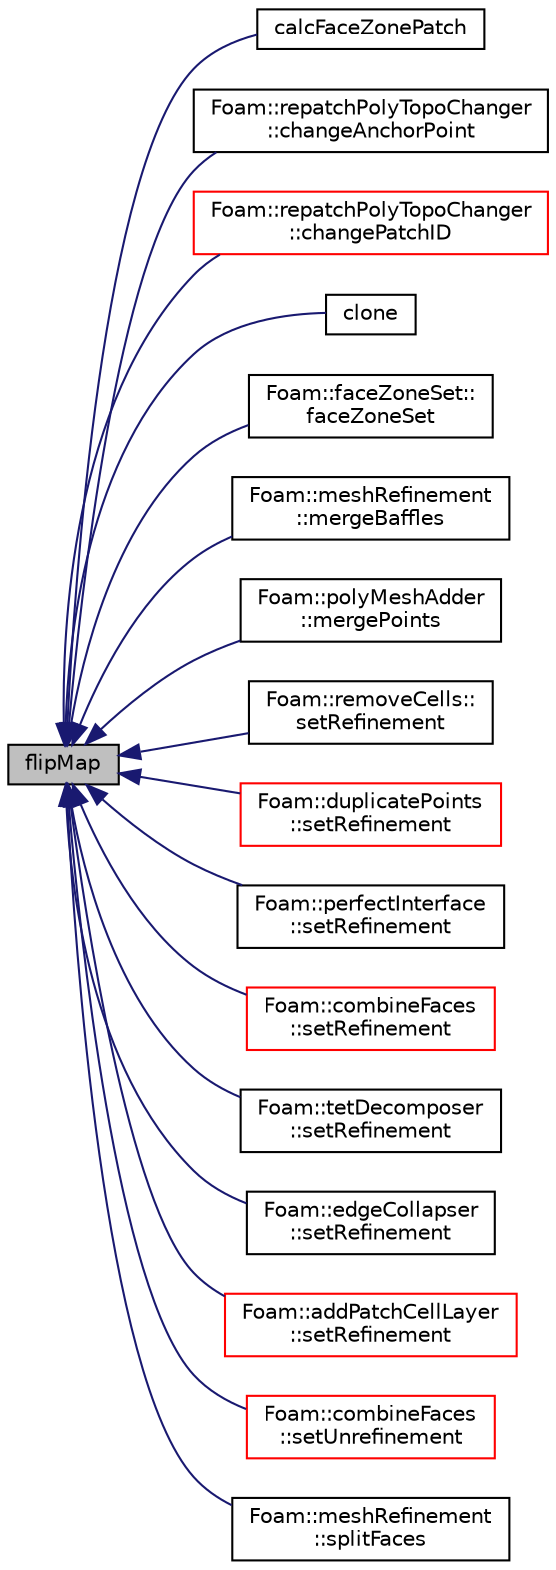 digraph "flipMap"
{
  bgcolor="transparent";
  edge [fontname="Helvetica",fontsize="10",labelfontname="Helvetica",labelfontsize="10"];
  node [fontname="Helvetica",fontsize="10",shape=record];
  rankdir="LR";
  Node1 [label="flipMap",height=0.2,width=0.4,color="black", fillcolor="grey75", style="filled", fontcolor="black"];
  Node1 -> Node2 [dir="back",color="midnightblue",fontsize="10",style="solid",fontname="Helvetica"];
  Node2 [label="calcFaceZonePatch",height=0.2,width=0.4,color="black",URL="$a00735.html#a99cc17fa2bcb40c1c96edf4a63d586a8",tooltip="Build primitive patch. "];
  Node1 -> Node3 [dir="back",color="midnightblue",fontsize="10",style="solid",fontname="Helvetica"];
  Node3 [label="Foam::repatchPolyTopoChanger\l::changeAnchorPoint",height=0.2,width=0.4,color="black",URL="$a02150.html#a085eccc1946391439db822d350f1702e",tooltip="Change anchor point (zero&#39;th point of face) for a boundary face. "];
  Node1 -> Node4 [dir="back",color="midnightblue",fontsize="10",style="solid",fontname="Helvetica"];
  Node4 [label="Foam::repatchPolyTopoChanger\l::changePatchID",height=0.2,width=0.4,color="red",URL="$a02150.html#a0e422d65d38d06483bef5c596b607eb2",tooltip="Change patch ID for a boundary face. Note: patchID should be in new. "];
  Node1 -> Node5 [dir="back",color="midnightblue",fontsize="10",style="solid",fontname="Helvetica"];
  Node5 [label="clone",height=0.2,width=0.4,color="black",URL="$a00735.html#ae2e1932c83c2b0c151fb704304ef0163",tooltip="Construct and return a clone, resetting the zone mesh. "];
  Node1 -> Node6 [dir="back",color="midnightblue",fontsize="10",style="solid",fontname="Helvetica"];
  Node6 [label="Foam::faceZoneSet::\lfaceZoneSet",height=0.2,width=0.4,color="black",URL="$a00737.html#ace6e4b16ad35bf8903c38685a92d7789",tooltip="Construct from objectRegistry and name. "];
  Node1 -> Node7 [dir="back",color="midnightblue",fontsize="10",style="solid",fontname="Helvetica"];
  Node7 [label="Foam::meshRefinement\l::mergeBaffles",height=0.2,width=0.4,color="black",URL="$a01460.html#aa959f1ef1377d3a4eaac5ff099280e50",tooltip="Merge baffles. Gets pairs of faces. "];
  Node1 -> Node8 [dir="back",color="midnightblue",fontsize="10",style="solid",fontname="Helvetica"];
  Node8 [label="Foam::polyMeshAdder\l::mergePoints",height=0.2,width=0.4,color="black",URL="$a01906.html#a4a56041144898b62dd90a030e2143d1a",tooltip="Helper: Merge points. "];
  Node1 -> Node9 [dir="back",color="midnightblue",fontsize="10",style="solid",fontname="Helvetica"];
  Node9 [label="Foam::removeCells::\lsetRefinement",height=0.2,width=0.4,color="black",URL="$a02144.html#a90dfb3748798e10bc8e79a836ef766f4",tooltip="Play commands into polyTopoChange to remove cells. "];
  Node1 -> Node10 [dir="back",color="midnightblue",fontsize="10",style="solid",fontname="Helvetica"];
  Node10 [label="Foam::duplicatePoints\l::setRefinement",height=0.2,width=0.4,color="red",URL="$a00586.html#a159a54964aa4001ff24e9fb05834750a",tooltip="Play commands into polyTopoChange to duplicate points. Gets. "];
  Node1 -> Node11 [dir="back",color="midnightblue",fontsize="10",style="solid",fontname="Helvetica"];
  Node11 [label="Foam::perfectInterface\l::setRefinement",height=0.2,width=0.4,color="black",URL="$a01820.html#a9127fcee3341a601c9d07bee5d1e3738",tooltip="Insert the layer addition/removal instructions. "];
  Node1 -> Node12 [dir="back",color="midnightblue",fontsize="10",style="solid",fontname="Helvetica"];
  Node12 [label="Foam::combineFaces\l::setRefinement",height=0.2,width=0.4,color="red",URL="$a00317.html#a67d2bb0d6cac2b27ae250df417ef6942",tooltip="Play commands into polyTopoChange to combine faces. Gets. "];
  Node1 -> Node13 [dir="back",color="midnightblue",fontsize="10",style="solid",fontname="Helvetica"];
  Node13 [label="Foam::tetDecomposer\l::setRefinement",height=0.2,width=0.4,color="black",URL="$a02554.html#aeb1123afb6f39d7eb332698e53fc5610",tooltip="Insert all changes into meshMod to convert the polyMesh into. "];
  Node1 -> Node14 [dir="back",color="midnightblue",fontsize="10",style="solid",fontname="Helvetica"];
  Node14 [label="Foam::edgeCollapser\l::setRefinement",height=0.2,width=0.4,color="black",URL="$a00607.html#a9b80e891413d76aa1324fdd6c9e58c64",tooltip="Play commands into polyTopoChange to create mesh. "];
  Node1 -> Node15 [dir="back",color="midnightblue",fontsize="10",style="solid",fontname="Helvetica"];
  Node15 [label="Foam::addPatchCellLayer\l::setRefinement",height=0.2,width=0.4,color="red",URL="$a00024.html#a9488cb0518f21b76444c508cc9658d64",tooltip="Play commands into polyTopoChange to create layers on top. "];
  Node1 -> Node16 [dir="back",color="midnightblue",fontsize="10",style="solid",fontname="Helvetica"];
  Node16 [label="Foam::combineFaces\l::setUnrefinement",height=0.2,width=0.4,color="red",URL="$a00317.html#a5e5e6cc1f97c15b7bffabbda6a33b863",tooltip="Play commands into polyTopoChange to reinsert original faces. "];
  Node1 -> Node17 [dir="back",color="midnightblue",fontsize="10",style="solid",fontname="Helvetica"];
  Node17 [label="Foam::meshRefinement\l::splitFaces",height=0.2,width=0.4,color="black",URL="$a01460.html#adc2ba2409d333b615b019f154aa236ea",tooltip="Split faces into two. "];
}
